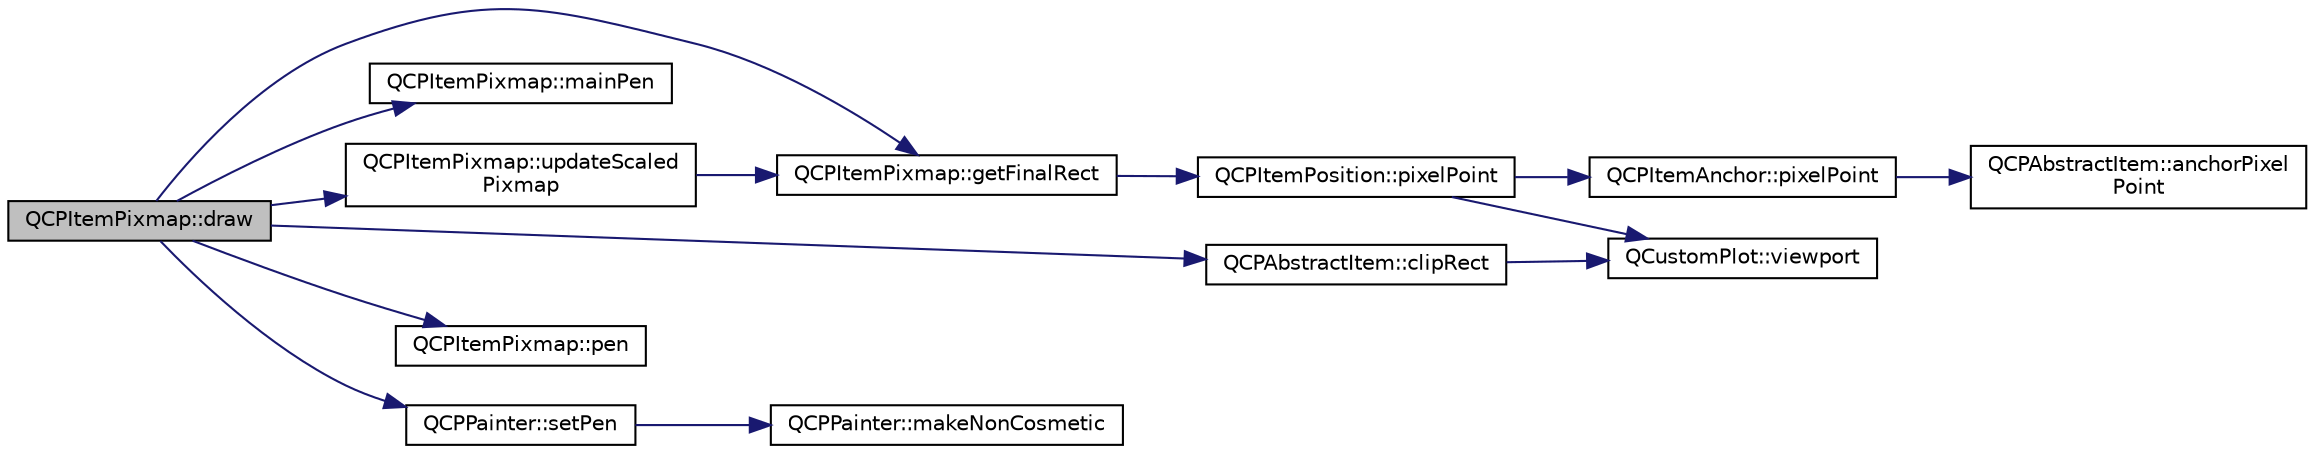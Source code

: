 digraph "QCPItemPixmap::draw"
{
  edge [fontname="Helvetica",fontsize="10",labelfontname="Helvetica",labelfontsize="10"];
  node [fontname="Helvetica",fontsize="10",shape=record];
  rankdir="LR";
  Node30 [label="QCPItemPixmap::draw",height=0.2,width=0.4,color="black", fillcolor="grey75", style="filled", fontcolor="black"];
  Node30 -> Node31 [color="midnightblue",fontsize="10",style="solid",fontname="Helvetica"];
  Node31 [label="QCPItemPixmap::getFinalRect",height=0.2,width=0.4,color="black", fillcolor="white", style="filled",URL="$class_q_c_p_item_pixmap.html#a4e7d803e5093c457a109f8fae56677c2"];
  Node31 -> Node32 [color="midnightblue",fontsize="10",style="solid",fontname="Helvetica"];
  Node32 [label="QCPItemPosition::pixelPoint",height=0.2,width=0.4,color="black", fillcolor="white", style="filled",URL="$class_q_c_p_item_position.html#a6cad070c22801295231f5bd6045afe70"];
  Node32 -> Node33 [color="midnightblue",fontsize="10",style="solid",fontname="Helvetica"];
  Node33 [label="QCPItemAnchor::pixelPoint",height=0.2,width=0.4,color="black", fillcolor="white", style="filled",URL="$class_q_c_p_item_anchor.html#ae1a21d9471d1d788624cad297e1b8d6f"];
  Node33 -> Node34 [color="midnightblue",fontsize="10",style="solid",fontname="Helvetica"];
  Node34 [label="QCPAbstractItem::anchorPixel\lPoint",height=0.2,width=0.4,color="black", fillcolor="white", style="filled",URL="$class_q_c_p_abstract_item.html#a5681c190803e899bac9a240753fdba00"];
  Node32 -> Node35 [color="midnightblue",fontsize="10",style="solid",fontname="Helvetica"];
  Node35 [label="QCustomPlot::viewport",height=0.2,width=0.4,color="black", fillcolor="white", style="filled",URL="$class_q_custom_plot.html#a19842409b18f556b256d05e97fffc670"];
  Node30 -> Node36 [color="midnightblue",fontsize="10",style="solid",fontname="Helvetica"];
  Node36 [label="QCPItemPixmap::mainPen",height=0.2,width=0.4,color="black", fillcolor="white", style="filled",URL="$class_q_c_p_item_pixmap.html#aad6dddd67163831538d40023a98a9fe7"];
  Node30 -> Node37 [color="midnightblue",fontsize="10",style="solid",fontname="Helvetica"];
  Node37 [label="QCPAbstractItem::clipRect",height=0.2,width=0.4,color="black", fillcolor="white", style="filled",URL="$class_q_c_p_abstract_item.html#a550ecff39195d9ff3d5cf239eb802ea7"];
  Node37 -> Node35 [color="midnightblue",fontsize="10",style="solid",fontname="Helvetica"];
  Node30 -> Node38 [color="midnightblue",fontsize="10",style="solid",fontname="Helvetica"];
  Node38 [label="QCPItemPixmap::updateScaled\lPixmap",height=0.2,width=0.4,color="black", fillcolor="white", style="filled",URL="$class_q_c_p_item_pixmap.html#a8bced3027b326b290726cd1979c7cfc6"];
  Node38 -> Node31 [color="midnightblue",fontsize="10",style="solid",fontname="Helvetica"];
  Node30 -> Node39 [color="midnightblue",fontsize="10",style="solid",fontname="Helvetica"];
  Node39 [label="QCPItemPixmap::pen",height=0.2,width=0.4,color="black", fillcolor="white", style="filled",URL="$class_q_c_p_item_pixmap.html#a6ae9922eba6386a5ac4e2a569ec29e1f"];
  Node30 -> Node40 [color="midnightblue",fontsize="10",style="solid",fontname="Helvetica"];
  Node40 [label="QCPPainter::setPen",height=0.2,width=0.4,color="black", fillcolor="white", style="filled",URL="$class_q_c_p_painter.html#af9c7a4cd1791403901f8c5b82a150195"];
  Node40 -> Node41 [color="midnightblue",fontsize="10",style="solid",fontname="Helvetica"];
  Node41 [label="QCPPainter::makeNonCosmetic",height=0.2,width=0.4,color="black", fillcolor="white", style="filled",URL="$class_q_c_p_painter.html#a7e63fbcf47e35c6f2ecd11b8fef7c7d8"];
}

